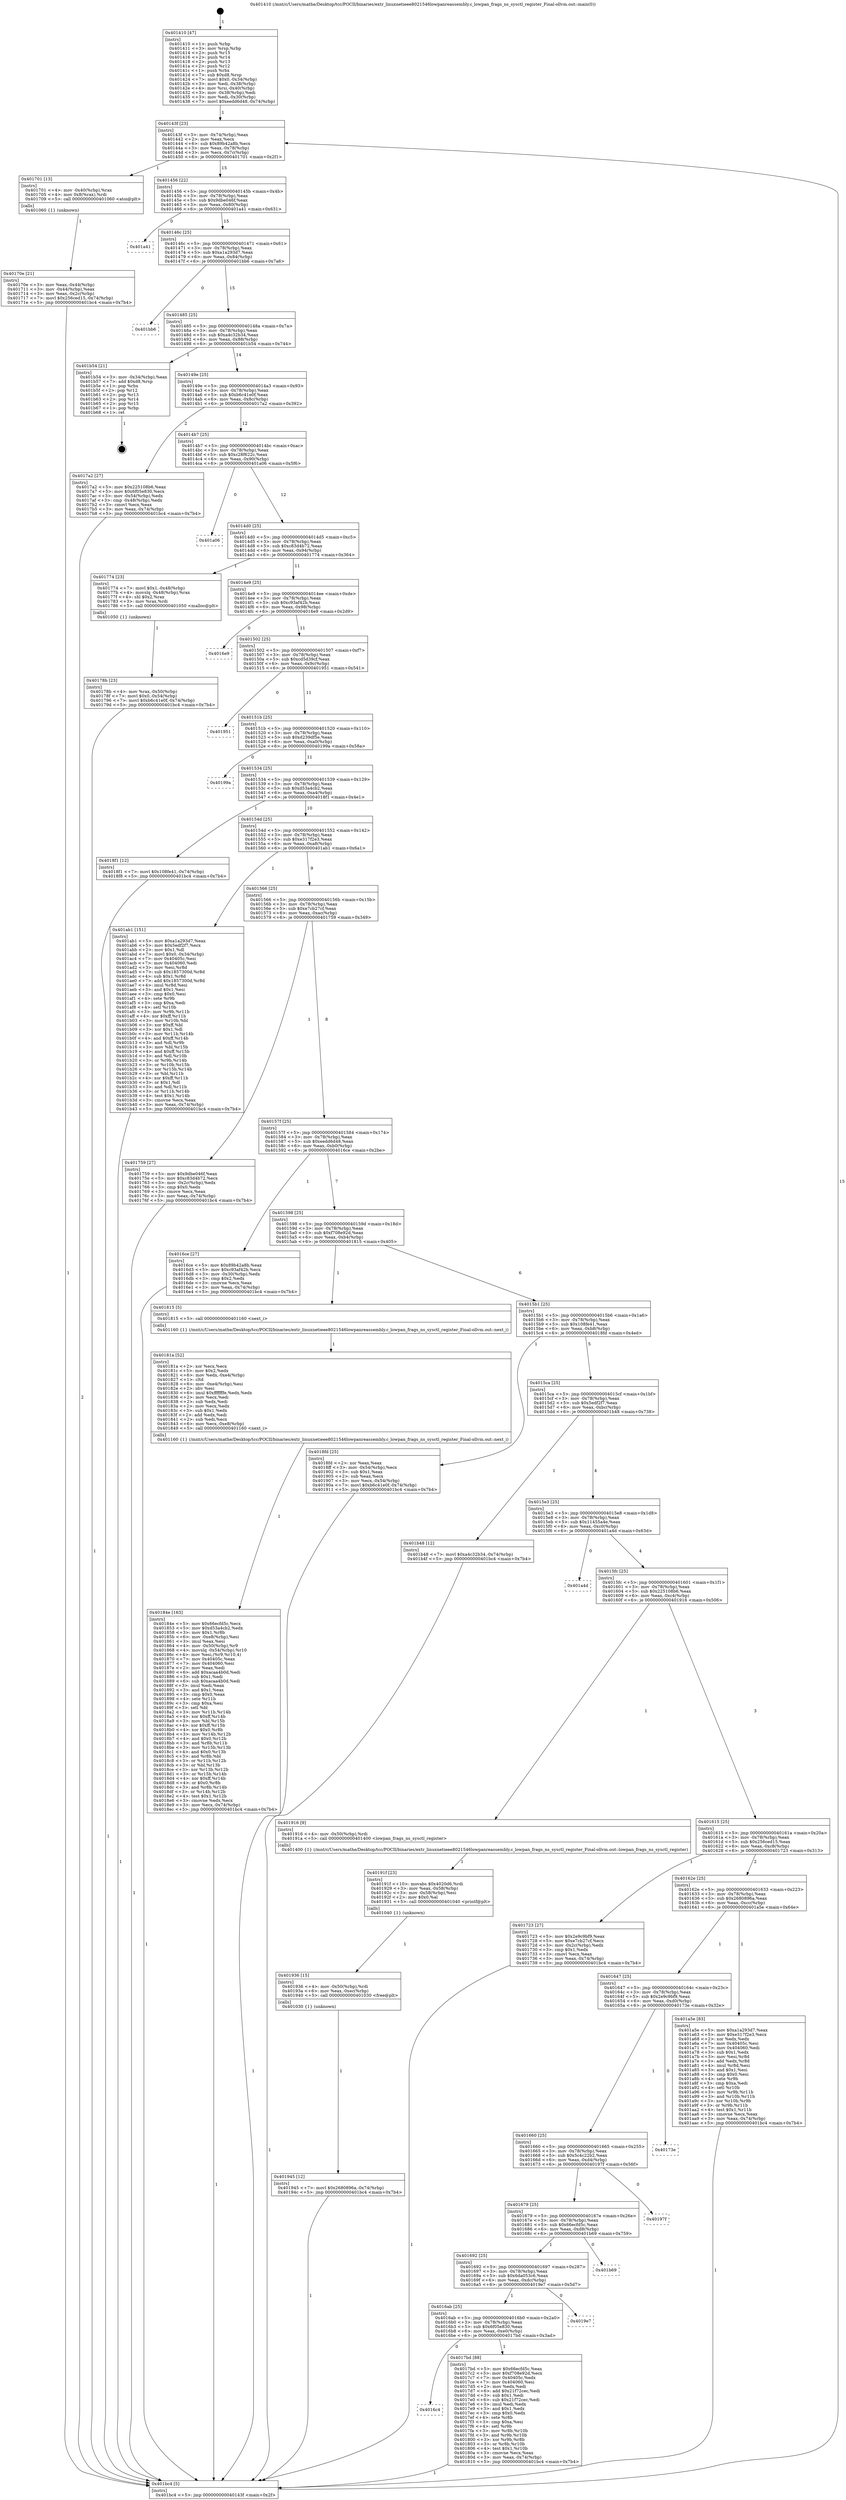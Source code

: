 digraph "0x401410" {
  label = "0x401410 (/mnt/c/Users/mathe/Desktop/tcc/POCII/binaries/extr_linuxnetieee8021546lowpanreassembly.c_lowpan_frags_ns_sysctl_register_Final-ollvm.out::main(0))"
  labelloc = "t"
  node[shape=record]

  Entry [label="",width=0.3,height=0.3,shape=circle,fillcolor=black,style=filled]
  "0x40143f" [label="{
     0x40143f [23]\l
     | [instrs]\l
     &nbsp;&nbsp;0x40143f \<+3\>: mov -0x74(%rbp),%eax\l
     &nbsp;&nbsp;0x401442 \<+2\>: mov %eax,%ecx\l
     &nbsp;&nbsp;0x401444 \<+6\>: sub $0x89b42a8b,%ecx\l
     &nbsp;&nbsp;0x40144a \<+3\>: mov %eax,-0x78(%rbp)\l
     &nbsp;&nbsp;0x40144d \<+3\>: mov %ecx,-0x7c(%rbp)\l
     &nbsp;&nbsp;0x401450 \<+6\>: je 0000000000401701 \<main+0x2f1\>\l
  }"]
  "0x401701" [label="{
     0x401701 [13]\l
     | [instrs]\l
     &nbsp;&nbsp;0x401701 \<+4\>: mov -0x40(%rbp),%rax\l
     &nbsp;&nbsp;0x401705 \<+4\>: mov 0x8(%rax),%rdi\l
     &nbsp;&nbsp;0x401709 \<+5\>: call 0000000000401060 \<atoi@plt\>\l
     | [calls]\l
     &nbsp;&nbsp;0x401060 \{1\} (unknown)\l
  }"]
  "0x401456" [label="{
     0x401456 [22]\l
     | [instrs]\l
     &nbsp;&nbsp;0x401456 \<+5\>: jmp 000000000040145b \<main+0x4b\>\l
     &nbsp;&nbsp;0x40145b \<+3\>: mov -0x78(%rbp),%eax\l
     &nbsp;&nbsp;0x40145e \<+5\>: sub $0x9dbe046f,%eax\l
     &nbsp;&nbsp;0x401463 \<+3\>: mov %eax,-0x80(%rbp)\l
     &nbsp;&nbsp;0x401466 \<+6\>: je 0000000000401a41 \<main+0x631\>\l
  }"]
  Exit [label="",width=0.3,height=0.3,shape=circle,fillcolor=black,style=filled,peripheries=2]
  "0x401a41" [label="{
     0x401a41\l
  }", style=dashed]
  "0x40146c" [label="{
     0x40146c [25]\l
     | [instrs]\l
     &nbsp;&nbsp;0x40146c \<+5\>: jmp 0000000000401471 \<main+0x61\>\l
     &nbsp;&nbsp;0x401471 \<+3\>: mov -0x78(%rbp),%eax\l
     &nbsp;&nbsp;0x401474 \<+5\>: sub $0xa1a293d7,%eax\l
     &nbsp;&nbsp;0x401479 \<+6\>: mov %eax,-0x84(%rbp)\l
     &nbsp;&nbsp;0x40147f \<+6\>: je 0000000000401bb6 \<main+0x7a6\>\l
  }"]
  "0x401945" [label="{
     0x401945 [12]\l
     | [instrs]\l
     &nbsp;&nbsp;0x401945 \<+7\>: movl $0x2680896a,-0x74(%rbp)\l
     &nbsp;&nbsp;0x40194c \<+5\>: jmp 0000000000401bc4 \<main+0x7b4\>\l
  }"]
  "0x401bb6" [label="{
     0x401bb6\l
  }", style=dashed]
  "0x401485" [label="{
     0x401485 [25]\l
     | [instrs]\l
     &nbsp;&nbsp;0x401485 \<+5\>: jmp 000000000040148a \<main+0x7a\>\l
     &nbsp;&nbsp;0x40148a \<+3\>: mov -0x78(%rbp),%eax\l
     &nbsp;&nbsp;0x40148d \<+5\>: sub $0xa4c32b34,%eax\l
     &nbsp;&nbsp;0x401492 \<+6\>: mov %eax,-0x88(%rbp)\l
     &nbsp;&nbsp;0x401498 \<+6\>: je 0000000000401b54 \<main+0x744\>\l
  }"]
  "0x401936" [label="{
     0x401936 [15]\l
     | [instrs]\l
     &nbsp;&nbsp;0x401936 \<+4\>: mov -0x50(%rbp),%rdi\l
     &nbsp;&nbsp;0x40193a \<+6\>: mov %eax,-0xec(%rbp)\l
     &nbsp;&nbsp;0x401940 \<+5\>: call 0000000000401030 \<free@plt\>\l
     | [calls]\l
     &nbsp;&nbsp;0x401030 \{1\} (unknown)\l
  }"]
  "0x401b54" [label="{
     0x401b54 [21]\l
     | [instrs]\l
     &nbsp;&nbsp;0x401b54 \<+3\>: mov -0x34(%rbp),%eax\l
     &nbsp;&nbsp;0x401b57 \<+7\>: add $0xd8,%rsp\l
     &nbsp;&nbsp;0x401b5e \<+1\>: pop %rbx\l
     &nbsp;&nbsp;0x401b5f \<+2\>: pop %r12\l
     &nbsp;&nbsp;0x401b61 \<+2\>: pop %r13\l
     &nbsp;&nbsp;0x401b63 \<+2\>: pop %r14\l
     &nbsp;&nbsp;0x401b65 \<+2\>: pop %r15\l
     &nbsp;&nbsp;0x401b67 \<+1\>: pop %rbp\l
     &nbsp;&nbsp;0x401b68 \<+1\>: ret\l
  }"]
  "0x40149e" [label="{
     0x40149e [25]\l
     | [instrs]\l
     &nbsp;&nbsp;0x40149e \<+5\>: jmp 00000000004014a3 \<main+0x93\>\l
     &nbsp;&nbsp;0x4014a3 \<+3\>: mov -0x78(%rbp),%eax\l
     &nbsp;&nbsp;0x4014a6 \<+5\>: sub $0xb6c41e0f,%eax\l
     &nbsp;&nbsp;0x4014ab \<+6\>: mov %eax,-0x8c(%rbp)\l
     &nbsp;&nbsp;0x4014b1 \<+6\>: je 00000000004017a2 \<main+0x392\>\l
  }"]
  "0x40191f" [label="{
     0x40191f [23]\l
     | [instrs]\l
     &nbsp;&nbsp;0x40191f \<+10\>: movabs $0x4020d6,%rdi\l
     &nbsp;&nbsp;0x401929 \<+3\>: mov %eax,-0x58(%rbp)\l
     &nbsp;&nbsp;0x40192c \<+3\>: mov -0x58(%rbp),%esi\l
     &nbsp;&nbsp;0x40192f \<+2\>: mov $0x0,%al\l
     &nbsp;&nbsp;0x401931 \<+5\>: call 0000000000401040 \<printf@plt\>\l
     | [calls]\l
     &nbsp;&nbsp;0x401040 \{1\} (unknown)\l
  }"]
  "0x4017a2" [label="{
     0x4017a2 [27]\l
     | [instrs]\l
     &nbsp;&nbsp;0x4017a2 \<+5\>: mov $0x225108b6,%eax\l
     &nbsp;&nbsp;0x4017a7 \<+5\>: mov $0x6f05e830,%ecx\l
     &nbsp;&nbsp;0x4017ac \<+3\>: mov -0x54(%rbp),%edx\l
     &nbsp;&nbsp;0x4017af \<+3\>: cmp -0x48(%rbp),%edx\l
     &nbsp;&nbsp;0x4017b2 \<+3\>: cmovl %ecx,%eax\l
     &nbsp;&nbsp;0x4017b5 \<+3\>: mov %eax,-0x74(%rbp)\l
     &nbsp;&nbsp;0x4017b8 \<+5\>: jmp 0000000000401bc4 \<main+0x7b4\>\l
  }"]
  "0x4014b7" [label="{
     0x4014b7 [25]\l
     | [instrs]\l
     &nbsp;&nbsp;0x4014b7 \<+5\>: jmp 00000000004014bc \<main+0xac\>\l
     &nbsp;&nbsp;0x4014bc \<+3\>: mov -0x78(%rbp),%eax\l
     &nbsp;&nbsp;0x4014bf \<+5\>: sub $0xc28f622c,%eax\l
     &nbsp;&nbsp;0x4014c4 \<+6\>: mov %eax,-0x90(%rbp)\l
     &nbsp;&nbsp;0x4014ca \<+6\>: je 0000000000401a06 \<main+0x5f6\>\l
  }"]
  "0x40184e" [label="{
     0x40184e [163]\l
     | [instrs]\l
     &nbsp;&nbsp;0x40184e \<+5\>: mov $0x66ecfd5c,%ecx\l
     &nbsp;&nbsp;0x401853 \<+5\>: mov $0xd53a4cb2,%edx\l
     &nbsp;&nbsp;0x401858 \<+3\>: mov $0x1,%r8b\l
     &nbsp;&nbsp;0x40185b \<+6\>: mov -0xe8(%rbp),%esi\l
     &nbsp;&nbsp;0x401861 \<+3\>: imul %eax,%esi\l
     &nbsp;&nbsp;0x401864 \<+4\>: mov -0x50(%rbp),%r9\l
     &nbsp;&nbsp;0x401868 \<+4\>: movslq -0x54(%rbp),%r10\l
     &nbsp;&nbsp;0x40186c \<+4\>: mov %esi,(%r9,%r10,4)\l
     &nbsp;&nbsp;0x401870 \<+7\>: mov 0x40405c,%eax\l
     &nbsp;&nbsp;0x401877 \<+7\>: mov 0x404060,%esi\l
     &nbsp;&nbsp;0x40187e \<+2\>: mov %eax,%edi\l
     &nbsp;&nbsp;0x401880 \<+6\>: add $0xacaa4b0d,%edi\l
     &nbsp;&nbsp;0x401886 \<+3\>: sub $0x1,%edi\l
     &nbsp;&nbsp;0x401889 \<+6\>: sub $0xacaa4b0d,%edi\l
     &nbsp;&nbsp;0x40188f \<+3\>: imul %edi,%eax\l
     &nbsp;&nbsp;0x401892 \<+3\>: and $0x1,%eax\l
     &nbsp;&nbsp;0x401895 \<+3\>: cmp $0x0,%eax\l
     &nbsp;&nbsp;0x401898 \<+4\>: sete %r11b\l
     &nbsp;&nbsp;0x40189c \<+3\>: cmp $0xa,%esi\l
     &nbsp;&nbsp;0x40189f \<+3\>: setl %bl\l
     &nbsp;&nbsp;0x4018a2 \<+3\>: mov %r11b,%r14b\l
     &nbsp;&nbsp;0x4018a5 \<+4\>: xor $0xff,%r14b\l
     &nbsp;&nbsp;0x4018a9 \<+3\>: mov %bl,%r15b\l
     &nbsp;&nbsp;0x4018ac \<+4\>: xor $0xff,%r15b\l
     &nbsp;&nbsp;0x4018b0 \<+4\>: xor $0x0,%r8b\l
     &nbsp;&nbsp;0x4018b4 \<+3\>: mov %r14b,%r12b\l
     &nbsp;&nbsp;0x4018b7 \<+4\>: and $0x0,%r12b\l
     &nbsp;&nbsp;0x4018bb \<+3\>: and %r8b,%r11b\l
     &nbsp;&nbsp;0x4018be \<+3\>: mov %r15b,%r13b\l
     &nbsp;&nbsp;0x4018c1 \<+4\>: and $0x0,%r13b\l
     &nbsp;&nbsp;0x4018c5 \<+3\>: and %r8b,%bl\l
     &nbsp;&nbsp;0x4018c8 \<+3\>: or %r11b,%r12b\l
     &nbsp;&nbsp;0x4018cb \<+3\>: or %bl,%r13b\l
     &nbsp;&nbsp;0x4018ce \<+3\>: xor %r13b,%r12b\l
     &nbsp;&nbsp;0x4018d1 \<+3\>: or %r15b,%r14b\l
     &nbsp;&nbsp;0x4018d4 \<+4\>: xor $0xff,%r14b\l
     &nbsp;&nbsp;0x4018d8 \<+4\>: or $0x0,%r8b\l
     &nbsp;&nbsp;0x4018dc \<+3\>: and %r8b,%r14b\l
     &nbsp;&nbsp;0x4018df \<+3\>: or %r14b,%r12b\l
     &nbsp;&nbsp;0x4018e2 \<+4\>: test $0x1,%r12b\l
     &nbsp;&nbsp;0x4018e6 \<+3\>: cmovne %edx,%ecx\l
     &nbsp;&nbsp;0x4018e9 \<+3\>: mov %ecx,-0x74(%rbp)\l
     &nbsp;&nbsp;0x4018ec \<+5\>: jmp 0000000000401bc4 \<main+0x7b4\>\l
  }"]
  "0x401a06" [label="{
     0x401a06\l
  }", style=dashed]
  "0x4014d0" [label="{
     0x4014d0 [25]\l
     | [instrs]\l
     &nbsp;&nbsp;0x4014d0 \<+5\>: jmp 00000000004014d5 \<main+0xc5\>\l
     &nbsp;&nbsp;0x4014d5 \<+3\>: mov -0x78(%rbp),%eax\l
     &nbsp;&nbsp;0x4014d8 \<+5\>: sub $0xc83d4b72,%eax\l
     &nbsp;&nbsp;0x4014dd \<+6\>: mov %eax,-0x94(%rbp)\l
     &nbsp;&nbsp;0x4014e3 \<+6\>: je 0000000000401774 \<main+0x364\>\l
  }"]
  "0x40181a" [label="{
     0x40181a [52]\l
     | [instrs]\l
     &nbsp;&nbsp;0x40181a \<+2\>: xor %ecx,%ecx\l
     &nbsp;&nbsp;0x40181c \<+5\>: mov $0x2,%edx\l
     &nbsp;&nbsp;0x401821 \<+6\>: mov %edx,-0xe4(%rbp)\l
     &nbsp;&nbsp;0x401827 \<+1\>: cltd\l
     &nbsp;&nbsp;0x401828 \<+6\>: mov -0xe4(%rbp),%esi\l
     &nbsp;&nbsp;0x40182e \<+2\>: idiv %esi\l
     &nbsp;&nbsp;0x401830 \<+6\>: imul $0xfffffffe,%edx,%edx\l
     &nbsp;&nbsp;0x401836 \<+2\>: mov %ecx,%edi\l
     &nbsp;&nbsp;0x401838 \<+2\>: sub %edx,%edi\l
     &nbsp;&nbsp;0x40183a \<+2\>: mov %ecx,%edx\l
     &nbsp;&nbsp;0x40183c \<+3\>: sub $0x1,%edx\l
     &nbsp;&nbsp;0x40183f \<+2\>: add %edx,%edi\l
     &nbsp;&nbsp;0x401841 \<+2\>: sub %edi,%ecx\l
     &nbsp;&nbsp;0x401843 \<+6\>: mov %ecx,-0xe8(%rbp)\l
     &nbsp;&nbsp;0x401849 \<+5\>: call 0000000000401160 \<next_i\>\l
     | [calls]\l
     &nbsp;&nbsp;0x401160 \{1\} (/mnt/c/Users/mathe/Desktop/tcc/POCII/binaries/extr_linuxnetieee8021546lowpanreassembly.c_lowpan_frags_ns_sysctl_register_Final-ollvm.out::next_i)\l
  }"]
  "0x401774" [label="{
     0x401774 [23]\l
     | [instrs]\l
     &nbsp;&nbsp;0x401774 \<+7\>: movl $0x1,-0x48(%rbp)\l
     &nbsp;&nbsp;0x40177b \<+4\>: movslq -0x48(%rbp),%rax\l
     &nbsp;&nbsp;0x40177f \<+4\>: shl $0x2,%rax\l
     &nbsp;&nbsp;0x401783 \<+3\>: mov %rax,%rdi\l
     &nbsp;&nbsp;0x401786 \<+5\>: call 0000000000401050 \<malloc@plt\>\l
     | [calls]\l
     &nbsp;&nbsp;0x401050 \{1\} (unknown)\l
  }"]
  "0x4014e9" [label="{
     0x4014e9 [25]\l
     | [instrs]\l
     &nbsp;&nbsp;0x4014e9 \<+5\>: jmp 00000000004014ee \<main+0xde\>\l
     &nbsp;&nbsp;0x4014ee \<+3\>: mov -0x78(%rbp),%eax\l
     &nbsp;&nbsp;0x4014f1 \<+5\>: sub $0xc93af42b,%eax\l
     &nbsp;&nbsp;0x4014f6 \<+6\>: mov %eax,-0x98(%rbp)\l
     &nbsp;&nbsp;0x4014fc \<+6\>: je 00000000004016e9 \<main+0x2d9\>\l
  }"]
  "0x4016c4" [label="{
     0x4016c4\l
  }", style=dashed]
  "0x4016e9" [label="{
     0x4016e9\l
  }", style=dashed]
  "0x401502" [label="{
     0x401502 [25]\l
     | [instrs]\l
     &nbsp;&nbsp;0x401502 \<+5\>: jmp 0000000000401507 \<main+0xf7\>\l
     &nbsp;&nbsp;0x401507 \<+3\>: mov -0x78(%rbp),%eax\l
     &nbsp;&nbsp;0x40150a \<+5\>: sub $0xcd5d39cf,%eax\l
     &nbsp;&nbsp;0x40150f \<+6\>: mov %eax,-0x9c(%rbp)\l
     &nbsp;&nbsp;0x401515 \<+6\>: je 0000000000401951 \<main+0x541\>\l
  }"]
  "0x4017bd" [label="{
     0x4017bd [88]\l
     | [instrs]\l
     &nbsp;&nbsp;0x4017bd \<+5\>: mov $0x66ecfd5c,%eax\l
     &nbsp;&nbsp;0x4017c2 \<+5\>: mov $0xf708e92d,%ecx\l
     &nbsp;&nbsp;0x4017c7 \<+7\>: mov 0x40405c,%edx\l
     &nbsp;&nbsp;0x4017ce \<+7\>: mov 0x404060,%esi\l
     &nbsp;&nbsp;0x4017d5 \<+2\>: mov %edx,%edi\l
     &nbsp;&nbsp;0x4017d7 \<+6\>: add $0x21f72cec,%edi\l
     &nbsp;&nbsp;0x4017dd \<+3\>: sub $0x1,%edi\l
     &nbsp;&nbsp;0x4017e0 \<+6\>: sub $0x21f72cec,%edi\l
     &nbsp;&nbsp;0x4017e6 \<+3\>: imul %edi,%edx\l
     &nbsp;&nbsp;0x4017e9 \<+3\>: and $0x1,%edx\l
     &nbsp;&nbsp;0x4017ec \<+3\>: cmp $0x0,%edx\l
     &nbsp;&nbsp;0x4017ef \<+4\>: sete %r8b\l
     &nbsp;&nbsp;0x4017f3 \<+3\>: cmp $0xa,%esi\l
     &nbsp;&nbsp;0x4017f6 \<+4\>: setl %r9b\l
     &nbsp;&nbsp;0x4017fa \<+3\>: mov %r8b,%r10b\l
     &nbsp;&nbsp;0x4017fd \<+3\>: and %r9b,%r10b\l
     &nbsp;&nbsp;0x401800 \<+3\>: xor %r9b,%r8b\l
     &nbsp;&nbsp;0x401803 \<+3\>: or %r8b,%r10b\l
     &nbsp;&nbsp;0x401806 \<+4\>: test $0x1,%r10b\l
     &nbsp;&nbsp;0x40180a \<+3\>: cmovne %ecx,%eax\l
     &nbsp;&nbsp;0x40180d \<+3\>: mov %eax,-0x74(%rbp)\l
     &nbsp;&nbsp;0x401810 \<+5\>: jmp 0000000000401bc4 \<main+0x7b4\>\l
  }"]
  "0x401951" [label="{
     0x401951\l
  }", style=dashed]
  "0x40151b" [label="{
     0x40151b [25]\l
     | [instrs]\l
     &nbsp;&nbsp;0x40151b \<+5\>: jmp 0000000000401520 \<main+0x110\>\l
     &nbsp;&nbsp;0x401520 \<+3\>: mov -0x78(%rbp),%eax\l
     &nbsp;&nbsp;0x401523 \<+5\>: sub $0xd239df5e,%eax\l
     &nbsp;&nbsp;0x401528 \<+6\>: mov %eax,-0xa0(%rbp)\l
     &nbsp;&nbsp;0x40152e \<+6\>: je 000000000040199a \<main+0x58a\>\l
  }"]
  "0x4016ab" [label="{
     0x4016ab [25]\l
     | [instrs]\l
     &nbsp;&nbsp;0x4016ab \<+5\>: jmp 00000000004016b0 \<main+0x2a0\>\l
     &nbsp;&nbsp;0x4016b0 \<+3\>: mov -0x78(%rbp),%eax\l
     &nbsp;&nbsp;0x4016b3 \<+5\>: sub $0x6f05e830,%eax\l
     &nbsp;&nbsp;0x4016b8 \<+6\>: mov %eax,-0xe0(%rbp)\l
     &nbsp;&nbsp;0x4016be \<+6\>: je 00000000004017bd \<main+0x3ad\>\l
  }"]
  "0x40199a" [label="{
     0x40199a\l
  }", style=dashed]
  "0x401534" [label="{
     0x401534 [25]\l
     | [instrs]\l
     &nbsp;&nbsp;0x401534 \<+5\>: jmp 0000000000401539 \<main+0x129\>\l
     &nbsp;&nbsp;0x401539 \<+3\>: mov -0x78(%rbp),%eax\l
     &nbsp;&nbsp;0x40153c \<+5\>: sub $0xd53a4cb2,%eax\l
     &nbsp;&nbsp;0x401541 \<+6\>: mov %eax,-0xa4(%rbp)\l
     &nbsp;&nbsp;0x401547 \<+6\>: je 00000000004018f1 \<main+0x4e1\>\l
  }"]
  "0x4019e7" [label="{
     0x4019e7\l
  }", style=dashed]
  "0x4018f1" [label="{
     0x4018f1 [12]\l
     | [instrs]\l
     &nbsp;&nbsp;0x4018f1 \<+7\>: movl $0x108fe41,-0x74(%rbp)\l
     &nbsp;&nbsp;0x4018f8 \<+5\>: jmp 0000000000401bc4 \<main+0x7b4\>\l
  }"]
  "0x40154d" [label="{
     0x40154d [25]\l
     | [instrs]\l
     &nbsp;&nbsp;0x40154d \<+5\>: jmp 0000000000401552 \<main+0x142\>\l
     &nbsp;&nbsp;0x401552 \<+3\>: mov -0x78(%rbp),%eax\l
     &nbsp;&nbsp;0x401555 \<+5\>: sub $0xe317f2e3,%eax\l
     &nbsp;&nbsp;0x40155a \<+6\>: mov %eax,-0xa8(%rbp)\l
     &nbsp;&nbsp;0x401560 \<+6\>: je 0000000000401ab1 \<main+0x6a1\>\l
  }"]
  "0x401692" [label="{
     0x401692 [25]\l
     | [instrs]\l
     &nbsp;&nbsp;0x401692 \<+5\>: jmp 0000000000401697 \<main+0x287\>\l
     &nbsp;&nbsp;0x401697 \<+3\>: mov -0x78(%rbp),%eax\l
     &nbsp;&nbsp;0x40169a \<+5\>: sub $0x6da053c6,%eax\l
     &nbsp;&nbsp;0x40169f \<+6\>: mov %eax,-0xdc(%rbp)\l
     &nbsp;&nbsp;0x4016a5 \<+6\>: je 00000000004019e7 \<main+0x5d7\>\l
  }"]
  "0x401ab1" [label="{
     0x401ab1 [151]\l
     | [instrs]\l
     &nbsp;&nbsp;0x401ab1 \<+5\>: mov $0xa1a293d7,%eax\l
     &nbsp;&nbsp;0x401ab6 \<+5\>: mov $0x5edf2f7,%ecx\l
     &nbsp;&nbsp;0x401abb \<+2\>: mov $0x1,%dl\l
     &nbsp;&nbsp;0x401abd \<+7\>: movl $0x0,-0x34(%rbp)\l
     &nbsp;&nbsp;0x401ac4 \<+7\>: mov 0x40405c,%esi\l
     &nbsp;&nbsp;0x401acb \<+7\>: mov 0x404060,%edi\l
     &nbsp;&nbsp;0x401ad2 \<+3\>: mov %esi,%r8d\l
     &nbsp;&nbsp;0x401ad5 \<+7\>: sub $0x1857300d,%r8d\l
     &nbsp;&nbsp;0x401adc \<+4\>: sub $0x1,%r8d\l
     &nbsp;&nbsp;0x401ae0 \<+7\>: add $0x1857300d,%r8d\l
     &nbsp;&nbsp;0x401ae7 \<+4\>: imul %r8d,%esi\l
     &nbsp;&nbsp;0x401aeb \<+3\>: and $0x1,%esi\l
     &nbsp;&nbsp;0x401aee \<+3\>: cmp $0x0,%esi\l
     &nbsp;&nbsp;0x401af1 \<+4\>: sete %r9b\l
     &nbsp;&nbsp;0x401af5 \<+3\>: cmp $0xa,%edi\l
     &nbsp;&nbsp;0x401af8 \<+4\>: setl %r10b\l
     &nbsp;&nbsp;0x401afc \<+3\>: mov %r9b,%r11b\l
     &nbsp;&nbsp;0x401aff \<+4\>: xor $0xff,%r11b\l
     &nbsp;&nbsp;0x401b03 \<+3\>: mov %r10b,%bl\l
     &nbsp;&nbsp;0x401b06 \<+3\>: xor $0xff,%bl\l
     &nbsp;&nbsp;0x401b09 \<+3\>: xor $0x1,%dl\l
     &nbsp;&nbsp;0x401b0c \<+3\>: mov %r11b,%r14b\l
     &nbsp;&nbsp;0x401b0f \<+4\>: and $0xff,%r14b\l
     &nbsp;&nbsp;0x401b13 \<+3\>: and %dl,%r9b\l
     &nbsp;&nbsp;0x401b16 \<+3\>: mov %bl,%r15b\l
     &nbsp;&nbsp;0x401b19 \<+4\>: and $0xff,%r15b\l
     &nbsp;&nbsp;0x401b1d \<+3\>: and %dl,%r10b\l
     &nbsp;&nbsp;0x401b20 \<+3\>: or %r9b,%r14b\l
     &nbsp;&nbsp;0x401b23 \<+3\>: or %r10b,%r15b\l
     &nbsp;&nbsp;0x401b26 \<+3\>: xor %r15b,%r14b\l
     &nbsp;&nbsp;0x401b29 \<+3\>: or %bl,%r11b\l
     &nbsp;&nbsp;0x401b2c \<+4\>: xor $0xff,%r11b\l
     &nbsp;&nbsp;0x401b30 \<+3\>: or $0x1,%dl\l
     &nbsp;&nbsp;0x401b33 \<+3\>: and %dl,%r11b\l
     &nbsp;&nbsp;0x401b36 \<+3\>: or %r11b,%r14b\l
     &nbsp;&nbsp;0x401b39 \<+4\>: test $0x1,%r14b\l
     &nbsp;&nbsp;0x401b3d \<+3\>: cmovne %ecx,%eax\l
     &nbsp;&nbsp;0x401b40 \<+3\>: mov %eax,-0x74(%rbp)\l
     &nbsp;&nbsp;0x401b43 \<+5\>: jmp 0000000000401bc4 \<main+0x7b4\>\l
  }"]
  "0x401566" [label="{
     0x401566 [25]\l
     | [instrs]\l
     &nbsp;&nbsp;0x401566 \<+5\>: jmp 000000000040156b \<main+0x15b\>\l
     &nbsp;&nbsp;0x40156b \<+3\>: mov -0x78(%rbp),%eax\l
     &nbsp;&nbsp;0x40156e \<+5\>: sub $0xe7cb27cf,%eax\l
     &nbsp;&nbsp;0x401573 \<+6\>: mov %eax,-0xac(%rbp)\l
     &nbsp;&nbsp;0x401579 \<+6\>: je 0000000000401759 \<main+0x349\>\l
  }"]
  "0x401b69" [label="{
     0x401b69\l
  }", style=dashed]
  "0x401759" [label="{
     0x401759 [27]\l
     | [instrs]\l
     &nbsp;&nbsp;0x401759 \<+5\>: mov $0x9dbe046f,%eax\l
     &nbsp;&nbsp;0x40175e \<+5\>: mov $0xc83d4b72,%ecx\l
     &nbsp;&nbsp;0x401763 \<+3\>: mov -0x2c(%rbp),%edx\l
     &nbsp;&nbsp;0x401766 \<+3\>: cmp $0x0,%edx\l
     &nbsp;&nbsp;0x401769 \<+3\>: cmove %ecx,%eax\l
     &nbsp;&nbsp;0x40176c \<+3\>: mov %eax,-0x74(%rbp)\l
     &nbsp;&nbsp;0x40176f \<+5\>: jmp 0000000000401bc4 \<main+0x7b4\>\l
  }"]
  "0x40157f" [label="{
     0x40157f [25]\l
     | [instrs]\l
     &nbsp;&nbsp;0x40157f \<+5\>: jmp 0000000000401584 \<main+0x174\>\l
     &nbsp;&nbsp;0x401584 \<+3\>: mov -0x78(%rbp),%eax\l
     &nbsp;&nbsp;0x401587 \<+5\>: sub $0xeedd6d48,%eax\l
     &nbsp;&nbsp;0x40158c \<+6\>: mov %eax,-0xb0(%rbp)\l
     &nbsp;&nbsp;0x401592 \<+6\>: je 00000000004016ce \<main+0x2be\>\l
  }"]
  "0x401679" [label="{
     0x401679 [25]\l
     | [instrs]\l
     &nbsp;&nbsp;0x401679 \<+5\>: jmp 000000000040167e \<main+0x26e\>\l
     &nbsp;&nbsp;0x40167e \<+3\>: mov -0x78(%rbp),%eax\l
     &nbsp;&nbsp;0x401681 \<+5\>: sub $0x66ecfd5c,%eax\l
     &nbsp;&nbsp;0x401686 \<+6\>: mov %eax,-0xd8(%rbp)\l
     &nbsp;&nbsp;0x40168c \<+6\>: je 0000000000401b69 \<main+0x759\>\l
  }"]
  "0x4016ce" [label="{
     0x4016ce [27]\l
     | [instrs]\l
     &nbsp;&nbsp;0x4016ce \<+5\>: mov $0x89b42a8b,%eax\l
     &nbsp;&nbsp;0x4016d3 \<+5\>: mov $0xc93af42b,%ecx\l
     &nbsp;&nbsp;0x4016d8 \<+3\>: mov -0x30(%rbp),%edx\l
     &nbsp;&nbsp;0x4016db \<+3\>: cmp $0x2,%edx\l
     &nbsp;&nbsp;0x4016de \<+3\>: cmovne %ecx,%eax\l
     &nbsp;&nbsp;0x4016e1 \<+3\>: mov %eax,-0x74(%rbp)\l
     &nbsp;&nbsp;0x4016e4 \<+5\>: jmp 0000000000401bc4 \<main+0x7b4\>\l
  }"]
  "0x401598" [label="{
     0x401598 [25]\l
     | [instrs]\l
     &nbsp;&nbsp;0x401598 \<+5\>: jmp 000000000040159d \<main+0x18d\>\l
     &nbsp;&nbsp;0x40159d \<+3\>: mov -0x78(%rbp),%eax\l
     &nbsp;&nbsp;0x4015a0 \<+5\>: sub $0xf708e92d,%eax\l
     &nbsp;&nbsp;0x4015a5 \<+6\>: mov %eax,-0xb4(%rbp)\l
     &nbsp;&nbsp;0x4015ab \<+6\>: je 0000000000401815 \<main+0x405\>\l
  }"]
  "0x401bc4" [label="{
     0x401bc4 [5]\l
     | [instrs]\l
     &nbsp;&nbsp;0x401bc4 \<+5\>: jmp 000000000040143f \<main+0x2f\>\l
  }"]
  "0x401410" [label="{
     0x401410 [47]\l
     | [instrs]\l
     &nbsp;&nbsp;0x401410 \<+1\>: push %rbp\l
     &nbsp;&nbsp;0x401411 \<+3\>: mov %rsp,%rbp\l
     &nbsp;&nbsp;0x401414 \<+2\>: push %r15\l
     &nbsp;&nbsp;0x401416 \<+2\>: push %r14\l
     &nbsp;&nbsp;0x401418 \<+2\>: push %r13\l
     &nbsp;&nbsp;0x40141a \<+2\>: push %r12\l
     &nbsp;&nbsp;0x40141c \<+1\>: push %rbx\l
     &nbsp;&nbsp;0x40141d \<+7\>: sub $0xd8,%rsp\l
     &nbsp;&nbsp;0x401424 \<+7\>: movl $0x0,-0x34(%rbp)\l
     &nbsp;&nbsp;0x40142b \<+3\>: mov %edi,-0x38(%rbp)\l
     &nbsp;&nbsp;0x40142e \<+4\>: mov %rsi,-0x40(%rbp)\l
     &nbsp;&nbsp;0x401432 \<+3\>: mov -0x38(%rbp),%edi\l
     &nbsp;&nbsp;0x401435 \<+3\>: mov %edi,-0x30(%rbp)\l
     &nbsp;&nbsp;0x401438 \<+7\>: movl $0xeedd6d48,-0x74(%rbp)\l
  }"]
  "0x40170e" [label="{
     0x40170e [21]\l
     | [instrs]\l
     &nbsp;&nbsp;0x40170e \<+3\>: mov %eax,-0x44(%rbp)\l
     &nbsp;&nbsp;0x401711 \<+3\>: mov -0x44(%rbp),%eax\l
     &nbsp;&nbsp;0x401714 \<+3\>: mov %eax,-0x2c(%rbp)\l
     &nbsp;&nbsp;0x401717 \<+7\>: movl $0x256ced15,-0x74(%rbp)\l
     &nbsp;&nbsp;0x40171e \<+5\>: jmp 0000000000401bc4 \<main+0x7b4\>\l
  }"]
  "0x40197f" [label="{
     0x40197f\l
  }", style=dashed]
  "0x401815" [label="{
     0x401815 [5]\l
     | [instrs]\l
     &nbsp;&nbsp;0x401815 \<+5\>: call 0000000000401160 \<next_i\>\l
     | [calls]\l
     &nbsp;&nbsp;0x401160 \{1\} (/mnt/c/Users/mathe/Desktop/tcc/POCII/binaries/extr_linuxnetieee8021546lowpanreassembly.c_lowpan_frags_ns_sysctl_register_Final-ollvm.out::next_i)\l
  }"]
  "0x4015b1" [label="{
     0x4015b1 [25]\l
     | [instrs]\l
     &nbsp;&nbsp;0x4015b1 \<+5\>: jmp 00000000004015b6 \<main+0x1a6\>\l
     &nbsp;&nbsp;0x4015b6 \<+3\>: mov -0x78(%rbp),%eax\l
     &nbsp;&nbsp;0x4015b9 \<+5\>: sub $0x108fe41,%eax\l
     &nbsp;&nbsp;0x4015be \<+6\>: mov %eax,-0xb8(%rbp)\l
     &nbsp;&nbsp;0x4015c4 \<+6\>: je 00000000004018fd \<main+0x4ed\>\l
  }"]
  "0x401660" [label="{
     0x401660 [25]\l
     | [instrs]\l
     &nbsp;&nbsp;0x401660 \<+5\>: jmp 0000000000401665 \<main+0x255\>\l
     &nbsp;&nbsp;0x401665 \<+3\>: mov -0x78(%rbp),%eax\l
     &nbsp;&nbsp;0x401668 \<+5\>: sub $0x5c4c22b2,%eax\l
     &nbsp;&nbsp;0x40166d \<+6\>: mov %eax,-0xd4(%rbp)\l
     &nbsp;&nbsp;0x401673 \<+6\>: je 000000000040197f \<main+0x56f\>\l
  }"]
  "0x4018fd" [label="{
     0x4018fd [25]\l
     | [instrs]\l
     &nbsp;&nbsp;0x4018fd \<+2\>: xor %eax,%eax\l
     &nbsp;&nbsp;0x4018ff \<+3\>: mov -0x54(%rbp),%ecx\l
     &nbsp;&nbsp;0x401902 \<+3\>: sub $0x1,%eax\l
     &nbsp;&nbsp;0x401905 \<+2\>: sub %eax,%ecx\l
     &nbsp;&nbsp;0x401907 \<+3\>: mov %ecx,-0x54(%rbp)\l
     &nbsp;&nbsp;0x40190a \<+7\>: movl $0xb6c41e0f,-0x74(%rbp)\l
     &nbsp;&nbsp;0x401911 \<+5\>: jmp 0000000000401bc4 \<main+0x7b4\>\l
  }"]
  "0x4015ca" [label="{
     0x4015ca [25]\l
     | [instrs]\l
     &nbsp;&nbsp;0x4015ca \<+5\>: jmp 00000000004015cf \<main+0x1bf\>\l
     &nbsp;&nbsp;0x4015cf \<+3\>: mov -0x78(%rbp),%eax\l
     &nbsp;&nbsp;0x4015d2 \<+5\>: sub $0x5edf2f7,%eax\l
     &nbsp;&nbsp;0x4015d7 \<+6\>: mov %eax,-0xbc(%rbp)\l
     &nbsp;&nbsp;0x4015dd \<+6\>: je 0000000000401b48 \<main+0x738\>\l
  }"]
  "0x40173e" [label="{
     0x40173e\l
  }", style=dashed]
  "0x401b48" [label="{
     0x401b48 [12]\l
     | [instrs]\l
     &nbsp;&nbsp;0x401b48 \<+7\>: movl $0xa4c32b34,-0x74(%rbp)\l
     &nbsp;&nbsp;0x401b4f \<+5\>: jmp 0000000000401bc4 \<main+0x7b4\>\l
  }"]
  "0x4015e3" [label="{
     0x4015e3 [25]\l
     | [instrs]\l
     &nbsp;&nbsp;0x4015e3 \<+5\>: jmp 00000000004015e8 \<main+0x1d8\>\l
     &nbsp;&nbsp;0x4015e8 \<+3\>: mov -0x78(%rbp),%eax\l
     &nbsp;&nbsp;0x4015eb \<+5\>: sub $0x11455a4e,%eax\l
     &nbsp;&nbsp;0x4015f0 \<+6\>: mov %eax,-0xc0(%rbp)\l
     &nbsp;&nbsp;0x4015f6 \<+6\>: je 0000000000401a4d \<main+0x63d\>\l
  }"]
  "0x401647" [label="{
     0x401647 [25]\l
     | [instrs]\l
     &nbsp;&nbsp;0x401647 \<+5\>: jmp 000000000040164c \<main+0x23c\>\l
     &nbsp;&nbsp;0x40164c \<+3\>: mov -0x78(%rbp),%eax\l
     &nbsp;&nbsp;0x40164f \<+5\>: sub $0x2e9c9bf9,%eax\l
     &nbsp;&nbsp;0x401654 \<+6\>: mov %eax,-0xd0(%rbp)\l
     &nbsp;&nbsp;0x40165a \<+6\>: je 000000000040173e \<main+0x32e\>\l
  }"]
  "0x401a4d" [label="{
     0x401a4d\l
  }", style=dashed]
  "0x4015fc" [label="{
     0x4015fc [25]\l
     | [instrs]\l
     &nbsp;&nbsp;0x4015fc \<+5\>: jmp 0000000000401601 \<main+0x1f1\>\l
     &nbsp;&nbsp;0x401601 \<+3\>: mov -0x78(%rbp),%eax\l
     &nbsp;&nbsp;0x401604 \<+5\>: sub $0x225108b6,%eax\l
     &nbsp;&nbsp;0x401609 \<+6\>: mov %eax,-0xc4(%rbp)\l
     &nbsp;&nbsp;0x40160f \<+6\>: je 0000000000401916 \<main+0x506\>\l
  }"]
  "0x401a5e" [label="{
     0x401a5e [83]\l
     | [instrs]\l
     &nbsp;&nbsp;0x401a5e \<+5\>: mov $0xa1a293d7,%eax\l
     &nbsp;&nbsp;0x401a63 \<+5\>: mov $0xe317f2e3,%ecx\l
     &nbsp;&nbsp;0x401a68 \<+2\>: xor %edx,%edx\l
     &nbsp;&nbsp;0x401a6a \<+7\>: mov 0x40405c,%esi\l
     &nbsp;&nbsp;0x401a71 \<+7\>: mov 0x404060,%edi\l
     &nbsp;&nbsp;0x401a78 \<+3\>: sub $0x1,%edx\l
     &nbsp;&nbsp;0x401a7b \<+3\>: mov %esi,%r8d\l
     &nbsp;&nbsp;0x401a7e \<+3\>: add %edx,%r8d\l
     &nbsp;&nbsp;0x401a81 \<+4\>: imul %r8d,%esi\l
     &nbsp;&nbsp;0x401a85 \<+3\>: and $0x1,%esi\l
     &nbsp;&nbsp;0x401a88 \<+3\>: cmp $0x0,%esi\l
     &nbsp;&nbsp;0x401a8b \<+4\>: sete %r9b\l
     &nbsp;&nbsp;0x401a8f \<+3\>: cmp $0xa,%edi\l
     &nbsp;&nbsp;0x401a92 \<+4\>: setl %r10b\l
     &nbsp;&nbsp;0x401a96 \<+3\>: mov %r9b,%r11b\l
     &nbsp;&nbsp;0x401a99 \<+3\>: and %r10b,%r11b\l
     &nbsp;&nbsp;0x401a9c \<+3\>: xor %r10b,%r9b\l
     &nbsp;&nbsp;0x401a9f \<+3\>: or %r9b,%r11b\l
     &nbsp;&nbsp;0x401aa2 \<+4\>: test $0x1,%r11b\l
     &nbsp;&nbsp;0x401aa6 \<+3\>: cmovne %ecx,%eax\l
     &nbsp;&nbsp;0x401aa9 \<+3\>: mov %eax,-0x74(%rbp)\l
     &nbsp;&nbsp;0x401aac \<+5\>: jmp 0000000000401bc4 \<main+0x7b4\>\l
  }"]
  "0x401916" [label="{
     0x401916 [9]\l
     | [instrs]\l
     &nbsp;&nbsp;0x401916 \<+4\>: mov -0x50(%rbp),%rdi\l
     &nbsp;&nbsp;0x40191a \<+5\>: call 0000000000401400 \<lowpan_frags_ns_sysctl_register\>\l
     | [calls]\l
     &nbsp;&nbsp;0x401400 \{1\} (/mnt/c/Users/mathe/Desktop/tcc/POCII/binaries/extr_linuxnetieee8021546lowpanreassembly.c_lowpan_frags_ns_sysctl_register_Final-ollvm.out::lowpan_frags_ns_sysctl_register)\l
  }"]
  "0x401615" [label="{
     0x401615 [25]\l
     | [instrs]\l
     &nbsp;&nbsp;0x401615 \<+5\>: jmp 000000000040161a \<main+0x20a\>\l
     &nbsp;&nbsp;0x40161a \<+3\>: mov -0x78(%rbp),%eax\l
     &nbsp;&nbsp;0x40161d \<+5\>: sub $0x256ced15,%eax\l
     &nbsp;&nbsp;0x401622 \<+6\>: mov %eax,-0xc8(%rbp)\l
     &nbsp;&nbsp;0x401628 \<+6\>: je 0000000000401723 \<main+0x313\>\l
  }"]
  "0x40178b" [label="{
     0x40178b [23]\l
     | [instrs]\l
     &nbsp;&nbsp;0x40178b \<+4\>: mov %rax,-0x50(%rbp)\l
     &nbsp;&nbsp;0x40178f \<+7\>: movl $0x0,-0x54(%rbp)\l
     &nbsp;&nbsp;0x401796 \<+7\>: movl $0xb6c41e0f,-0x74(%rbp)\l
     &nbsp;&nbsp;0x40179d \<+5\>: jmp 0000000000401bc4 \<main+0x7b4\>\l
  }"]
  "0x401723" [label="{
     0x401723 [27]\l
     | [instrs]\l
     &nbsp;&nbsp;0x401723 \<+5\>: mov $0x2e9c9bf9,%eax\l
     &nbsp;&nbsp;0x401728 \<+5\>: mov $0xe7cb27cf,%ecx\l
     &nbsp;&nbsp;0x40172d \<+3\>: mov -0x2c(%rbp),%edx\l
     &nbsp;&nbsp;0x401730 \<+3\>: cmp $0x1,%edx\l
     &nbsp;&nbsp;0x401733 \<+3\>: cmovl %ecx,%eax\l
     &nbsp;&nbsp;0x401736 \<+3\>: mov %eax,-0x74(%rbp)\l
     &nbsp;&nbsp;0x401739 \<+5\>: jmp 0000000000401bc4 \<main+0x7b4\>\l
  }"]
  "0x40162e" [label="{
     0x40162e [25]\l
     | [instrs]\l
     &nbsp;&nbsp;0x40162e \<+5\>: jmp 0000000000401633 \<main+0x223\>\l
     &nbsp;&nbsp;0x401633 \<+3\>: mov -0x78(%rbp),%eax\l
     &nbsp;&nbsp;0x401636 \<+5\>: sub $0x2680896a,%eax\l
     &nbsp;&nbsp;0x40163b \<+6\>: mov %eax,-0xcc(%rbp)\l
     &nbsp;&nbsp;0x401641 \<+6\>: je 0000000000401a5e \<main+0x64e\>\l
  }"]
  Entry -> "0x401410" [label=" 1"]
  "0x40143f" -> "0x401701" [label=" 1"]
  "0x40143f" -> "0x401456" [label=" 15"]
  "0x401b54" -> Exit [label=" 1"]
  "0x401456" -> "0x401a41" [label=" 0"]
  "0x401456" -> "0x40146c" [label=" 15"]
  "0x401b48" -> "0x401bc4" [label=" 1"]
  "0x40146c" -> "0x401bb6" [label=" 0"]
  "0x40146c" -> "0x401485" [label=" 15"]
  "0x401ab1" -> "0x401bc4" [label=" 1"]
  "0x401485" -> "0x401b54" [label=" 1"]
  "0x401485" -> "0x40149e" [label=" 14"]
  "0x401a5e" -> "0x401bc4" [label=" 1"]
  "0x40149e" -> "0x4017a2" [label=" 2"]
  "0x40149e" -> "0x4014b7" [label=" 12"]
  "0x401945" -> "0x401bc4" [label=" 1"]
  "0x4014b7" -> "0x401a06" [label=" 0"]
  "0x4014b7" -> "0x4014d0" [label=" 12"]
  "0x401936" -> "0x401945" [label=" 1"]
  "0x4014d0" -> "0x401774" [label=" 1"]
  "0x4014d0" -> "0x4014e9" [label=" 11"]
  "0x40191f" -> "0x401936" [label=" 1"]
  "0x4014e9" -> "0x4016e9" [label=" 0"]
  "0x4014e9" -> "0x401502" [label=" 11"]
  "0x401916" -> "0x40191f" [label=" 1"]
  "0x401502" -> "0x401951" [label=" 0"]
  "0x401502" -> "0x40151b" [label=" 11"]
  "0x4018fd" -> "0x401bc4" [label=" 1"]
  "0x40151b" -> "0x40199a" [label=" 0"]
  "0x40151b" -> "0x401534" [label=" 11"]
  "0x40184e" -> "0x401bc4" [label=" 1"]
  "0x401534" -> "0x4018f1" [label=" 1"]
  "0x401534" -> "0x40154d" [label=" 10"]
  "0x40181a" -> "0x40184e" [label=" 1"]
  "0x40154d" -> "0x401ab1" [label=" 1"]
  "0x40154d" -> "0x401566" [label=" 9"]
  "0x4017bd" -> "0x401bc4" [label=" 1"]
  "0x401566" -> "0x401759" [label=" 1"]
  "0x401566" -> "0x40157f" [label=" 8"]
  "0x4016ab" -> "0x4016c4" [label=" 0"]
  "0x40157f" -> "0x4016ce" [label=" 1"]
  "0x40157f" -> "0x401598" [label=" 7"]
  "0x4016ce" -> "0x401bc4" [label=" 1"]
  "0x401410" -> "0x40143f" [label=" 1"]
  "0x401bc4" -> "0x40143f" [label=" 15"]
  "0x401701" -> "0x40170e" [label=" 1"]
  "0x40170e" -> "0x401bc4" [label=" 1"]
  "0x4018f1" -> "0x401bc4" [label=" 1"]
  "0x401598" -> "0x401815" [label=" 1"]
  "0x401598" -> "0x4015b1" [label=" 6"]
  "0x401692" -> "0x4016ab" [label=" 1"]
  "0x4015b1" -> "0x4018fd" [label=" 1"]
  "0x4015b1" -> "0x4015ca" [label=" 5"]
  "0x401815" -> "0x40181a" [label=" 1"]
  "0x4015ca" -> "0x401b48" [label=" 1"]
  "0x4015ca" -> "0x4015e3" [label=" 4"]
  "0x401679" -> "0x401692" [label=" 1"]
  "0x4015e3" -> "0x401a4d" [label=" 0"]
  "0x4015e3" -> "0x4015fc" [label=" 4"]
  "0x4016ab" -> "0x4017bd" [label=" 1"]
  "0x4015fc" -> "0x401916" [label=" 1"]
  "0x4015fc" -> "0x401615" [label=" 3"]
  "0x401660" -> "0x401679" [label=" 1"]
  "0x401615" -> "0x401723" [label=" 1"]
  "0x401615" -> "0x40162e" [label=" 2"]
  "0x401723" -> "0x401bc4" [label=" 1"]
  "0x401759" -> "0x401bc4" [label=" 1"]
  "0x401774" -> "0x40178b" [label=" 1"]
  "0x40178b" -> "0x401bc4" [label=" 1"]
  "0x4017a2" -> "0x401bc4" [label=" 2"]
  "0x401660" -> "0x40197f" [label=" 0"]
  "0x40162e" -> "0x401a5e" [label=" 1"]
  "0x40162e" -> "0x401647" [label=" 1"]
  "0x401679" -> "0x401b69" [label=" 0"]
  "0x401647" -> "0x40173e" [label=" 0"]
  "0x401647" -> "0x401660" [label=" 1"]
  "0x401692" -> "0x4019e7" [label=" 0"]
}
